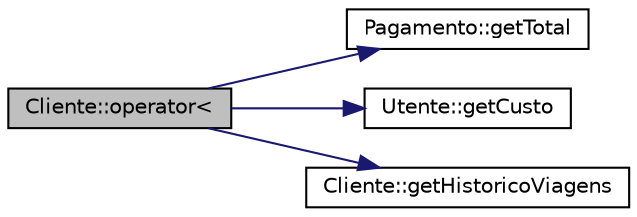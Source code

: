 digraph "Cliente::operator&lt;"
{
  edge [fontname="Helvetica",fontsize="10",labelfontname="Helvetica",labelfontsize="10"];
  node [fontname="Helvetica",fontsize="10",shape=record];
  rankdir="LR";
  Node25 [label="Cliente::operator\<",height=0.2,width=0.4,color="black", fillcolor="grey75", style="filled", fontcolor="black"];
  Node25 -> Node26 [color="midnightblue",fontsize="10",style="solid",fontname="Helvetica"];
  Node26 [label="Pagamento::getTotal",height=0.2,width=0.4,color="black", fillcolor="white", style="filled",URL="$class_pagamento.html#ade66d8c163ba2bc814c7565490377ba3",tooltip="função para obter valor a pagar "];
  Node25 -> Node27 [color="midnightblue",fontsize="10",style="solid",fontname="Helvetica"];
  Node27 [label="Utente::getCusto",height=0.2,width=0.4,color="black", fillcolor="white", style="filled",URL="$class_utente.html#a84d834bca51ce543c6e76234ba270f81",tooltip="função que calcula o valor a pagar pelo utente "];
  Node25 -> Node28 [color="midnightblue",fontsize="10",style="solid",fontname="Helvetica"];
  Node28 [label="Cliente::getHistoricoViagens",height=0.2,width=0.4,color="black", fillcolor="white", style="filled",URL="$class_cliente.html#a644963f0f1d512d977551847f6eeeef4",tooltip="função para obter o histórico de viagens de utente cliente "];
}
